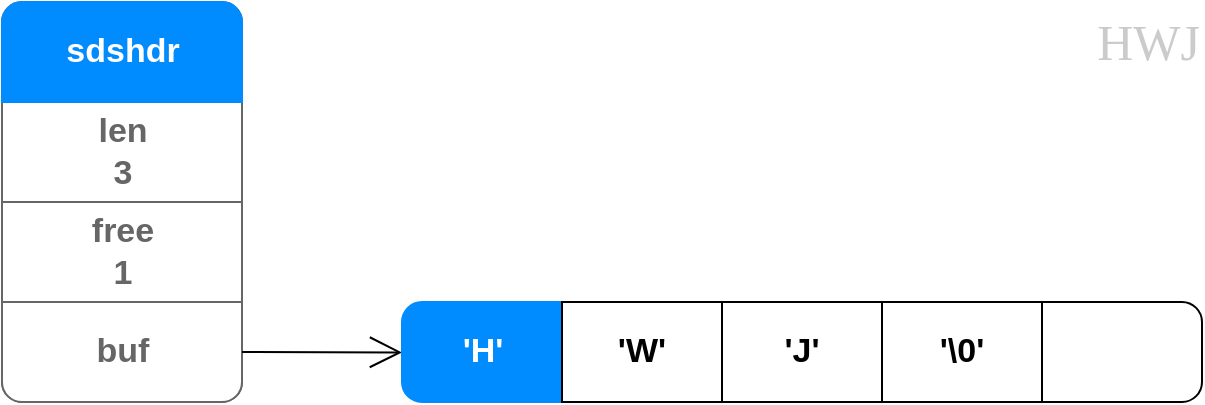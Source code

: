 <mxfile version="20.3.6" type="github">
  <diagram id="rFXopTXvPh0smOolJMEK" name="第 1 页">
    <mxGraphModel dx="940" dy="511" grid="1" gridSize="10" guides="1" tooltips="1" connect="1" arrows="1" fold="1" page="1" pageScale="1" pageWidth="827" pageHeight="1169" math="0" shadow="0">
      <root>
        <mxCell id="0" />
        <mxCell id="1" parent="0" />
        <mxCell id="BO5ibqrUccyOR6xtm73l-1" value="" style="strokeWidth=1;shadow=0;dashed=0;align=center;html=1;shape=mxgraph.mockup.rrect;rSize=10;strokeColor=#666666;fontSize=16;" parent="1" vertex="1">
          <mxGeometry x="80" y="60" width="120" height="200" as="geometry" />
        </mxCell>
        <mxCell id="BO5ibqrUccyOR6xtm73l-2" value="len&lt;br&gt;3" style="strokeColor=inherit;fillColor=inherit;gradientColor=inherit;strokeWidth=1;shadow=0;dashed=0;align=center;html=1;shape=mxgraph.mockup.rrect;rSize=0;fontSize=17;fontColor=#666666;fontStyle=1;resizeWidth=1;" parent="BO5ibqrUccyOR6xtm73l-1" vertex="1">
          <mxGeometry width="120" height="50" relative="1" as="geometry">
            <mxPoint y="50" as="offset" />
          </mxGeometry>
        </mxCell>
        <mxCell id="BO5ibqrUccyOR6xtm73l-3" value="free&lt;br&gt;1" style="strokeColor=inherit;fillColor=inherit;gradientColor=inherit;strokeWidth=1;shadow=0;dashed=0;align=center;html=1;shape=mxgraph.mockup.rrect;rSize=0;fontSize=17;fontColor=#666666;fontStyle=1;resizeWidth=1;" parent="BO5ibqrUccyOR6xtm73l-1" vertex="1">
          <mxGeometry width="120" height="50" relative="1" as="geometry">
            <mxPoint y="100" as="offset" />
          </mxGeometry>
        </mxCell>
        <mxCell id="BO5ibqrUccyOR6xtm73l-4" value="buf" style="strokeColor=inherit;fillColor=inherit;gradientColor=inherit;strokeWidth=1;shadow=0;dashed=0;align=center;html=1;shape=mxgraph.mockup.bottomButton;rSize=10;fontSize=17;fontColor=#666666;fontStyle=1;resizeWidth=1;" parent="BO5ibqrUccyOR6xtm73l-1" vertex="1">
          <mxGeometry y="1" width="120" height="50" relative="1" as="geometry">
            <mxPoint y="-50" as="offset" />
          </mxGeometry>
        </mxCell>
        <mxCell id="BO5ibqrUccyOR6xtm73l-5" value="sdshdr" style="strokeWidth=1;shadow=0;dashed=0;align=center;html=1;shape=mxgraph.mockup.topButton;rSize=10;fontSize=17;fontColor=#ffffff;fontStyle=1;fillColor=#008cff;strokeColor=#008cff;resizeWidth=1;" parent="BO5ibqrUccyOR6xtm73l-1" vertex="1">
          <mxGeometry width="120" height="50" relative="1" as="geometry" />
        </mxCell>
        <mxCell id="BO5ibqrUccyOR6xtm73l-39" value="" style="group;sketch=0;" parent="1" vertex="1" connectable="0">
          <mxGeometry x="580" y="60" width="100" height="40" as="geometry" />
        </mxCell>
        <mxCell id="BO5ibqrUccyOR6xtm73l-27" value="&lt;div style=&quot;&quot;&gt;&lt;span style=&quot;font-size: 25px; font-family: &amp;quot;Comic Sans MS&amp;quot;; background-color: initial;&quot;&gt;&amp;nbsp; HWJ&lt;/span&gt;&lt;/div&gt;" style="text;html=1;align=right;verticalAlign=middle;resizable=0;points=[];autosize=1;strokeColor=none;fillColor=none;fontSize=16;opacity=30;sketch=1;textOpacity=20;strokeWidth=0;rounded=1;" parent="BO5ibqrUccyOR6xtm73l-39" vertex="1">
          <mxGeometry width="100" height="40" as="geometry" />
        </mxCell>
        <mxCell id="BO5ibqrUccyOR6xtm73l-30" value="" style="shape=image;html=1;verticalAlign=top;verticalLabelPosition=bottom;labelBackgroundColor=#ffffff;imageAspect=0;aspect=fixed;image=https://cdn1.iconfinder.com/data/icons/ionicons-sharp-vol-2/512/qr-code-sharp-128.png;fontFamily=Comic Sans MS;fontSize=25;fillColor=#dae8fc;strokeColor=none;sketch=1;textOpacity=50;opacity=20;" parent="BO5ibqrUccyOR6xtm73l-39" vertex="1">
          <mxGeometry y="3" width="34" height="34" as="geometry" />
        </mxCell>
        <mxCell id="BO5ibqrUccyOR6xtm73l-25" style="edgeStyle=orthogonalEdgeStyle;curved=1;rounded=0;orthogonalLoop=1;jettySize=auto;html=1;entryX=0;entryY=0.504;entryDx=0;entryDy=0;entryPerimeter=0;fontSize=12;fontColor=#000000;endArrow=open;startSize=14;endSize=14;" parent="1" source="BO5ibqrUccyOR6xtm73l-4" target="BO5ibqrUccyOR6xtm73l-22" edge="1">
          <mxGeometry relative="1" as="geometry" />
        </mxCell>
        <mxCell id="urrQ4ibbCIJgPvf5cyys-15" value="" style="group" vertex="1" connectable="0" parent="1">
          <mxGeometry x="280" y="210" width="390" height="50" as="geometry" />
        </mxCell>
        <mxCell id="BO5ibqrUccyOR6xtm73l-22" value="&#39;H&#39;" style="strokeWidth=1;shadow=0;dashed=0;align=center;html=1;shape=mxgraph.mockup.leftButton;rSize=10;fontSize=17;fontColor=#ffffff;fontStyle=1;fillColor=#008cff;strokeColor=#008cff;resizeHeight=1;" parent="urrQ4ibbCIJgPvf5cyys-15" vertex="1">
          <mxGeometry width="80" height="50" as="geometry" />
        </mxCell>
        <mxCell id="urrQ4ibbCIJgPvf5cyys-4" value="&lt;font style=&quot;font-size: 17px;&quot;&gt;&lt;b&gt;&#39;W&#39;&lt;/b&gt;&lt;/font&gt;" style="rounded=0;whiteSpace=wrap;html=1;" vertex="1" parent="urrQ4ibbCIJgPvf5cyys-15">
          <mxGeometry x="80" width="80" height="50" as="geometry" />
        </mxCell>
        <mxCell id="urrQ4ibbCIJgPvf5cyys-5" value="&lt;font style=&quot;font-size: 17px;&quot;&gt;&lt;b&gt;&#39;J&#39;&lt;/b&gt;&lt;/font&gt;" style="rounded=0;whiteSpace=wrap;html=1;" vertex="1" parent="urrQ4ibbCIJgPvf5cyys-15">
          <mxGeometry x="160" width="80" height="50" as="geometry" />
        </mxCell>
        <mxCell id="urrQ4ibbCIJgPvf5cyys-6" value="&lt;font style=&quot;font-size: 17px;&quot;&gt;&lt;b&gt;&#39;\0&#39;&lt;/b&gt;&lt;/font&gt;" style="rounded=0;whiteSpace=wrap;html=1;" vertex="1" parent="urrQ4ibbCIJgPvf5cyys-15">
          <mxGeometry x="240" width="80" height="50" as="geometry" />
        </mxCell>
        <mxCell id="BO5ibqrUccyOR6xtm73l-21" value="" style="strokeWidth=1;shadow=0;dashed=0;align=center;html=1;shape=mxgraph.mockup.rightButton;rSize=10;fontSize=17;fontStyle=1;resizeHeight=1;" parent="urrQ4ibbCIJgPvf5cyys-15" vertex="1">
          <mxGeometry x="320" width="80" height="50" as="geometry">
            <mxPoint x="-10" as="offset" />
          </mxGeometry>
        </mxCell>
      </root>
    </mxGraphModel>
  </diagram>
</mxfile>
